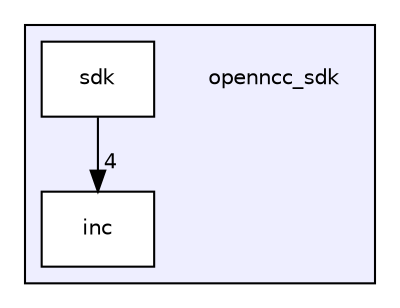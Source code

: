 digraph "/home/zed/movidius/openncc_sdk" {
  compound=true
  node [ fontsize="10", fontname="Helvetica"];
  edge [ labelfontsize="10", labelfontname="Helvetica"];
  subgraph clusterdir_fe017ad8c2d0d93b0f6b6e323c673e9f {
    graph [ bgcolor="#eeeeff", pencolor="black", label="" URL="dir_fe017ad8c2d0d93b0f6b6e323c673e9f.html"];
    dir_fe017ad8c2d0d93b0f6b6e323c673e9f [shape=plaintext label="openncc_sdk"];
    dir_91427abbe7ff603689b62b78a621fc92 [shape=box label="inc" color="black" fillcolor="white" style="filled" URL="dir_91427abbe7ff603689b62b78a621fc92.html"];
    dir_bae66a3a8e594bd8dd348fd446f83059 [shape=box label="sdk" color="black" fillcolor="white" style="filled" URL="dir_bae66a3a8e594bd8dd348fd446f83059.html"];
  }
  dir_bae66a3a8e594bd8dd348fd446f83059->dir_91427abbe7ff603689b62b78a621fc92 [headlabel="4", labeldistance=1.5 headhref="dir_000002_000001.html"];
}
